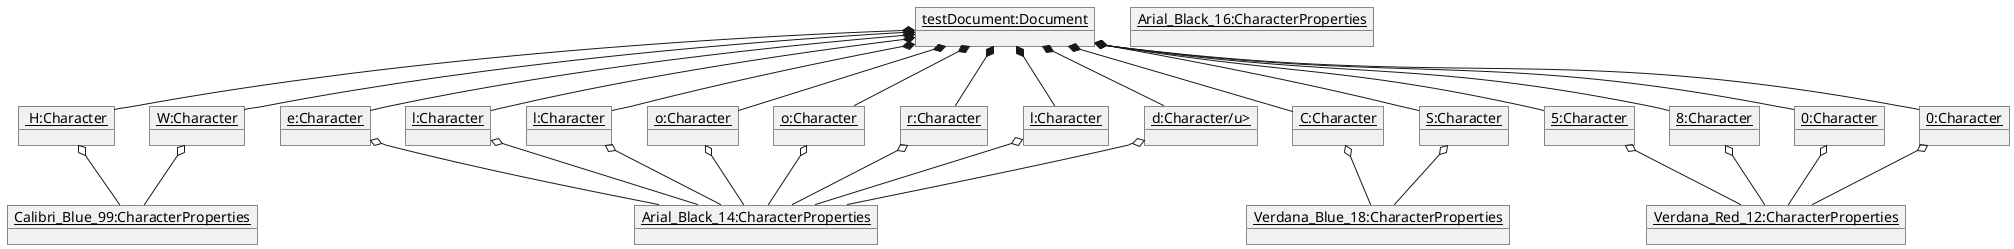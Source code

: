 @startuml
object "<u>testDocument:Document</u>" as document{
}

object "<u> H:Character</u>" as h{
}
object "<u>e:Character</u>" as e{
}
object "<u>l:Character</u>" as l1{
}
object "<u>l:Character</u>" as l2{
}
object "<u>o:Character</u>" as o{
}
object "<u>W:Character</u>" as w{
}
object "<u>o:Character</u>" as o2{
}
object "<u>r:Character</u>" as r{
}
object "<u>l:Character</u>" as l3{
}
object "<u>d:Character/u>" as d{
}
object "<u>C:Character</u>" as C{
}
object "<u>S:Character</u>" as s{
}
object "<u>5:Character</u>" as 5{
}
object "<u>8:Character</u>" as 8{
}
object "<u>0:Character</u>" as 00{
}
object "<u>0:Character</u>" as 01{
}
object "<u>Arial_Black_16:CharacterProperties</u>" as AB16{
}
object "<u>Arial_Black_14:CharacterProperties</u>" as AB14{
}
object "<u>Verdana_Blue_18:CharacterProperties</u>" as VB18{
}
object "<u>Verdana_Red_12:CharacterProperties</u>" as VR12{
}
object "<u>Calibri_Blue_99:CharacterProperties</u>" as CB99{
}

h o-- CB99
e o-- AB14
l1 o-- AB14
l2 o-- AB14
o o-- AB14
w o-- CB99
o2 o-- AB14
r o-- AB14
l3 o-- AB14
d o-- AB14
C o-- VB18
s o-- VB18
5 o-- VR12
8 o-- VR12
00 o-- VR12
01 o-- VR12
document *-- h
document *-- e
document *-- l1
document *-- l2
document *-- o
document *-- w
document *-- o2
document *-- r
document *-- l3
document *-- d
document *-- C
document *-- s
document *-- 5
document *-- 8
document *-- 00
document *-- 01
@enduml